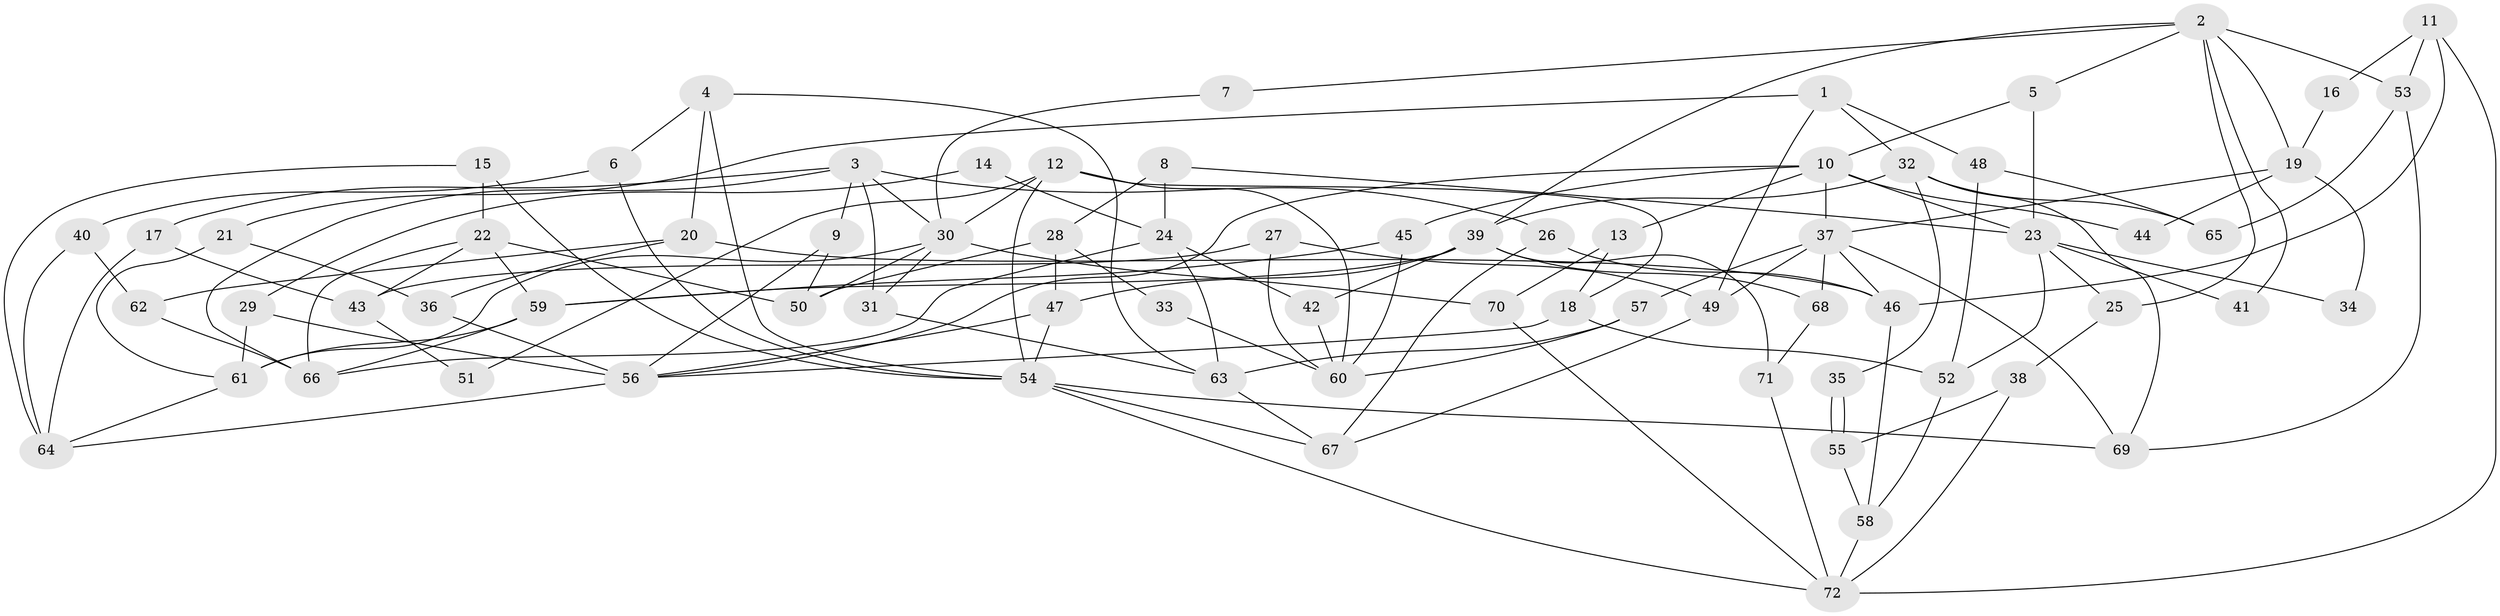 // Generated by graph-tools (version 1.1) at 2025/02/03/09/25 03:02:03]
// undirected, 72 vertices, 144 edges
graph export_dot {
graph [start="1"]
  node [color=gray90,style=filled];
  1;
  2;
  3;
  4;
  5;
  6;
  7;
  8;
  9;
  10;
  11;
  12;
  13;
  14;
  15;
  16;
  17;
  18;
  19;
  20;
  21;
  22;
  23;
  24;
  25;
  26;
  27;
  28;
  29;
  30;
  31;
  32;
  33;
  34;
  35;
  36;
  37;
  38;
  39;
  40;
  41;
  42;
  43;
  44;
  45;
  46;
  47;
  48;
  49;
  50;
  51;
  52;
  53;
  54;
  55;
  56;
  57;
  58;
  59;
  60;
  61;
  62;
  63;
  64;
  65;
  66;
  67;
  68;
  69;
  70;
  71;
  72;
  1 -- 49;
  1 -- 48;
  1 -- 21;
  1 -- 32;
  2 -- 53;
  2 -- 39;
  2 -- 5;
  2 -- 7;
  2 -- 19;
  2 -- 25;
  2 -- 41;
  3 -- 30;
  3 -- 9;
  3 -- 17;
  3 -- 26;
  3 -- 31;
  3 -- 66;
  4 -- 20;
  4 -- 63;
  4 -- 6;
  4 -- 54;
  5 -- 23;
  5 -- 10;
  6 -- 54;
  6 -- 40;
  7 -- 30;
  8 -- 24;
  8 -- 23;
  8 -- 28;
  9 -- 50;
  9 -- 56;
  10 -- 56;
  10 -- 13;
  10 -- 23;
  10 -- 37;
  10 -- 44;
  10 -- 45;
  11 -- 72;
  11 -- 46;
  11 -- 16;
  11 -- 53;
  12 -- 54;
  12 -- 60;
  12 -- 18;
  12 -- 30;
  12 -- 51;
  13 -- 18;
  13 -- 70;
  14 -- 24;
  14 -- 29;
  15 -- 22;
  15 -- 54;
  15 -- 64;
  16 -- 19;
  17 -- 64;
  17 -- 43;
  18 -- 56;
  18 -- 52;
  19 -- 37;
  19 -- 34;
  19 -- 44;
  20 -- 36;
  20 -- 62;
  20 -- 46;
  21 -- 61;
  21 -- 36;
  22 -- 43;
  22 -- 66;
  22 -- 50;
  22 -- 59;
  23 -- 52;
  23 -- 25;
  23 -- 34;
  23 -- 41;
  24 -- 42;
  24 -- 66;
  24 -- 63;
  25 -- 38;
  26 -- 46;
  26 -- 67;
  27 -- 49;
  27 -- 60;
  27 -- 43;
  28 -- 50;
  28 -- 33;
  28 -- 47;
  29 -- 56;
  29 -- 61;
  30 -- 70;
  30 -- 31;
  30 -- 50;
  30 -- 61;
  31 -- 63;
  32 -- 39;
  32 -- 35;
  32 -- 65;
  32 -- 69;
  33 -- 60;
  35 -- 55;
  35 -- 55;
  36 -- 56;
  37 -- 69;
  37 -- 46;
  37 -- 49;
  37 -- 57;
  37 -- 68;
  38 -- 72;
  38 -- 55;
  39 -- 47;
  39 -- 71;
  39 -- 42;
  39 -- 59;
  39 -- 68;
  40 -- 64;
  40 -- 62;
  42 -- 60;
  43 -- 51;
  45 -- 59;
  45 -- 60;
  46 -- 58;
  47 -- 54;
  47 -- 56;
  48 -- 65;
  48 -- 52;
  49 -- 67;
  52 -- 58;
  53 -- 69;
  53 -- 65;
  54 -- 67;
  54 -- 69;
  54 -- 72;
  55 -- 58;
  56 -- 64;
  57 -- 63;
  57 -- 60;
  58 -- 72;
  59 -- 61;
  59 -- 66;
  61 -- 64;
  62 -- 66;
  63 -- 67;
  68 -- 71;
  70 -- 72;
  71 -- 72;
}
